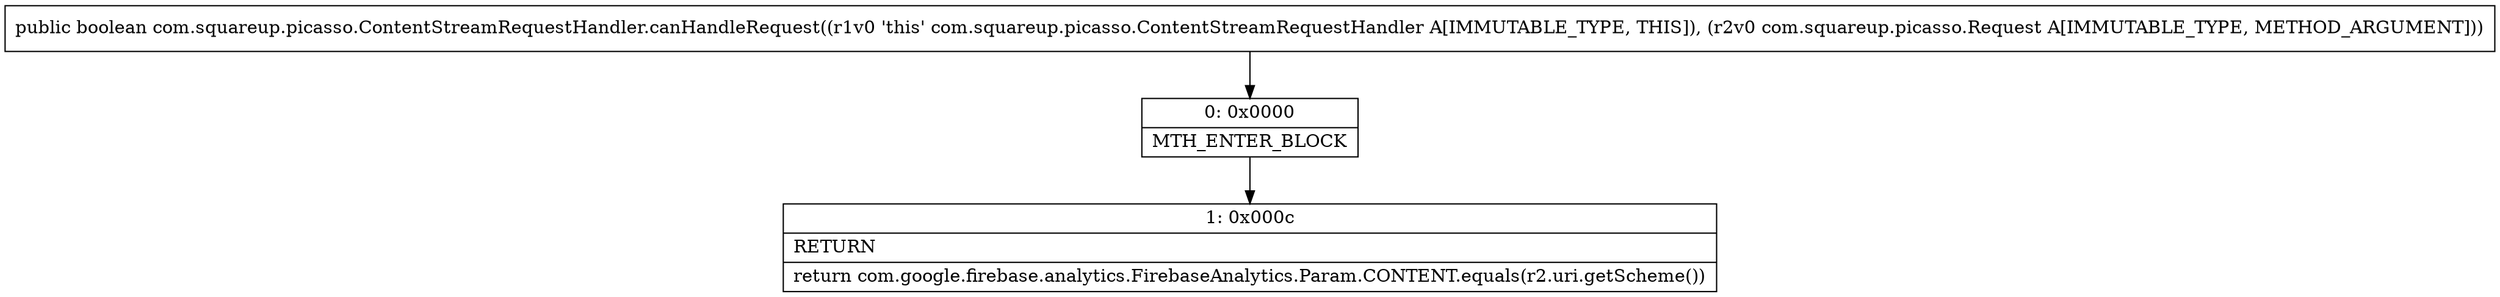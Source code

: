 digraph "CFG forcom.squareup.picasso.ContentStreamRequestHandler.canHandleRequest(Lcom\/squareup\/picasso\/Request;)Z" {
Node_0 [shape=record,label="{0\:\ 0x0000|MTH_ENTER_BLOCK\l}"];
Node_1 [shape=record,label="{1\:\ 0x000c|RETURN\l|return com.google.firebase.analytics.FirebaseAnalytics.Param.CONTENT.equals(r2.uri.getScheme())\l}"];
MethodNode[shape=record,label="{public boolean com.squareup.picasso.ContentStreamRequestHandler.canHandleRequest((r1v0 'this' com.squareup.picasso.ContentStreamRequestHandler A[IMMUTABLE_TYPE, THIS]), (r2v0 com.squareup.picasso.Request A[IMMUTABLE_TYPE, METHOD_ARGUMENT])) }"];
MethodNode -> Node_0;
Node_0 -> Node_1;
}

